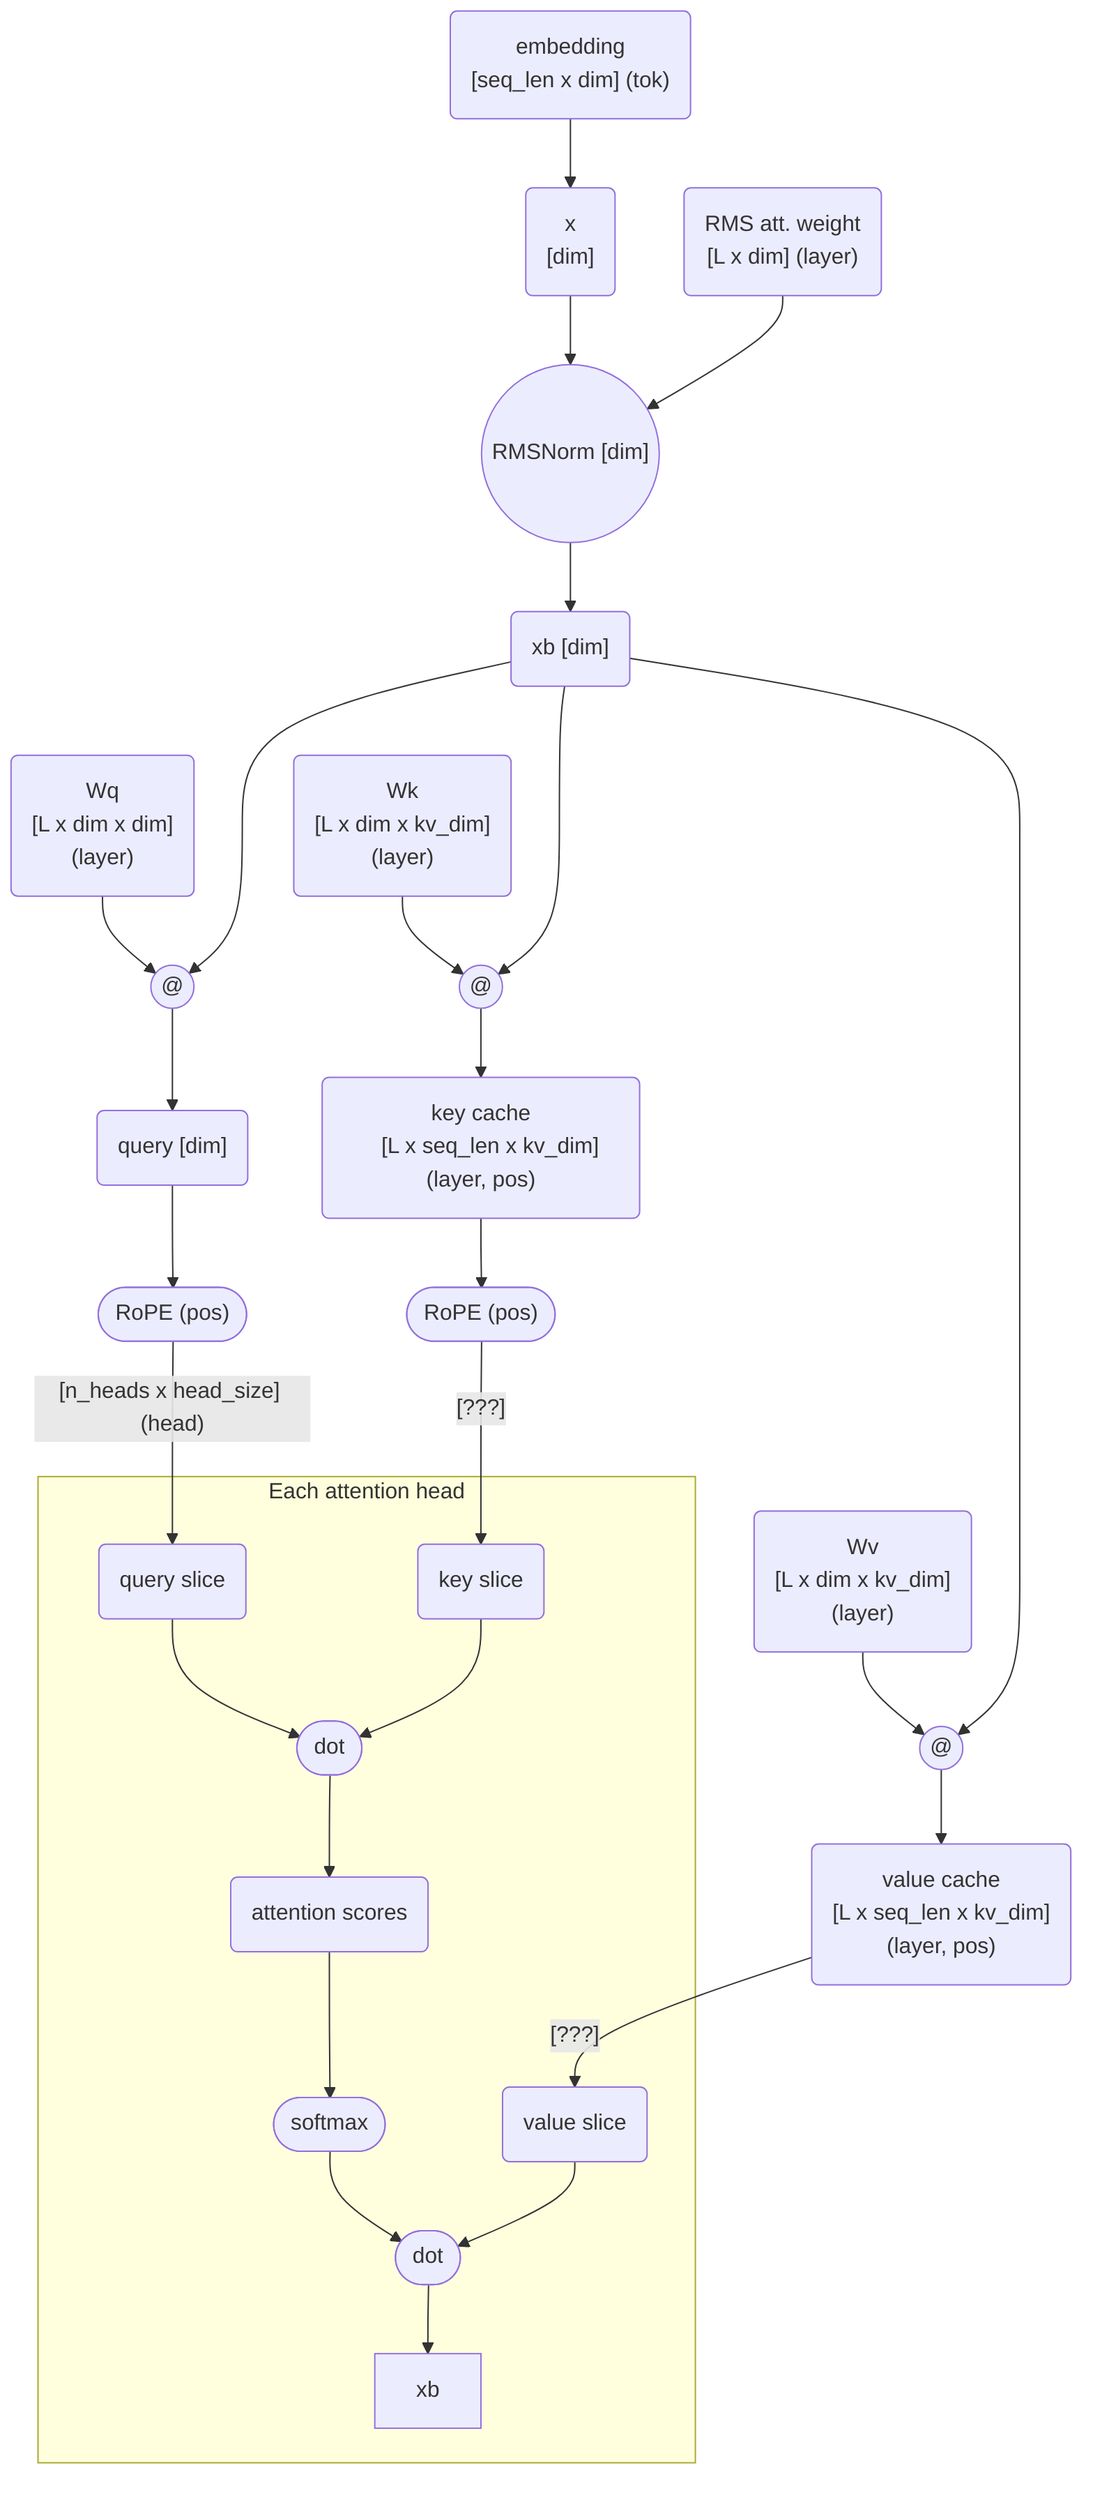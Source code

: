 %% https://mermaid.live/edit#pako:eNqVVF2PmkAU_SuT--QmrFlABXlomnT71m2abZMmXRoyylUJDKPjgFrjf9_5AMR1N6Y-yNw759x7zp2BI8x5ihDBouC7-YoKSX49xiVRP2QzTNOsXA5i6NZ2i5CXLW6SAkuyJ2nG_pKB5Pmd3YyhWewTV1H3NnjRsBhs0AAE25ZcMAVTuOenn99V0ALvzpiESpnsMFuupMURlRgSm2mqf-uEFPSA4krKzGqZdeUbwKVTcn__Scvu9OtEp_I9QYZxjbChLTfTebuzSzZKxe_NpehGuk22-luFmwrFQZHM8416Vc60YFSyqlC1Fe7zeXS6s9rvAWy-jQzX1G315ahbqX8yp_MV9mSejzuvk96gHbLm27fT3iW5tplf2Wy47ztVrL6b_Jab_MKN5Srp51nXWkT9fyJqWlSoeOZ5ewr9Ih-Mou6bqm-Zqi9MWa7R0r-vgq_RnvYz__GVDEzfrqa9KeZeGlw7EBPlH7H0oXecvO0Wl-DAUmQpRFJU6ABDwagO4agxMcgVMowhUssUF7QqpH7JT4q2puUfzlnLFLxariBa0GKromqdUomPGV0KyrqswDJF8YVXpYTIG4WBqQLREfYQuZ4_HPnhw2Q0DsbudOy7Dhwg8t3hWGVH4zD03SAM3JMD_0zfh2HoBd7E84NgNPH9YDp1ANNMcvFkv3nm03d6BU5MgOc


flowchart TD
    embedding("embedding
      [seq_len x dim] (tok)
    ")
    x_1("x
    [dim]"
    )
    rmsnorm_1(("RMSNorm [dim]"))
    rms_att_weight("RMS att. weight
    [L x dim] (layer)
    ")
    xb_1("xb [dim]")

    %% This is for every layer    

    embedding --> x_1
    x_1 -->rmsnorm_1
    rms_att_weight --> rmsnorm_1
    rmsnorm_1 --> xb_1

    w_q("Wq
    [L x dim x dim]
    (layer)")
    query("query [dim]")
    w_q --> matmul_q(("@"))
    xb_1 ---> matmul_q
    matmul_q --> query

    key("key cache
    [L x seq_len x kv_dim] (layer, pos)
    ")
    w_k("Wk
    [L x dim x kv_dim]
    (layer)")
    w_k --> matmul_k(("@"))
    xb_1 ---> matmul_k
    matmul_k --> key

    w_v("Wv
    [L x dim x kv_dim]
    (layer)")
    value("value cache
    [L x seq_len x kv_dim]
    (layer, pos)
    ")
    w_v --> matmul_v(("@"))
    xb_1 ---> matmul_v
    matmul_v --> value
    
    rope_q(["RoPE (pos)"])
    query --> rope_q

    rope_k(["RoPE (pos)"])
    key --> rope_k
    
    %% This is for every attention head
    rope_q --[n_heads x head_size] (head)--> att_q
    rope_k --[???]--> att_k
    value --[???]--> att_v
    subgraph Each attention head
      att_q("query slice") --> att_dot_1
      att_k("key slice") --> att_dot_1
      att_dot_1(["dot"]) --> att
      att("attention scores") --> att_softmax
      att_softmax(["softmax"])
      att_v("value slice")
      att_softmax-->att_dot_2
      att_v-->att_dot_2
      att_dot_2(["dot"]) --> att_xb
      att_xb["xb"]
    end